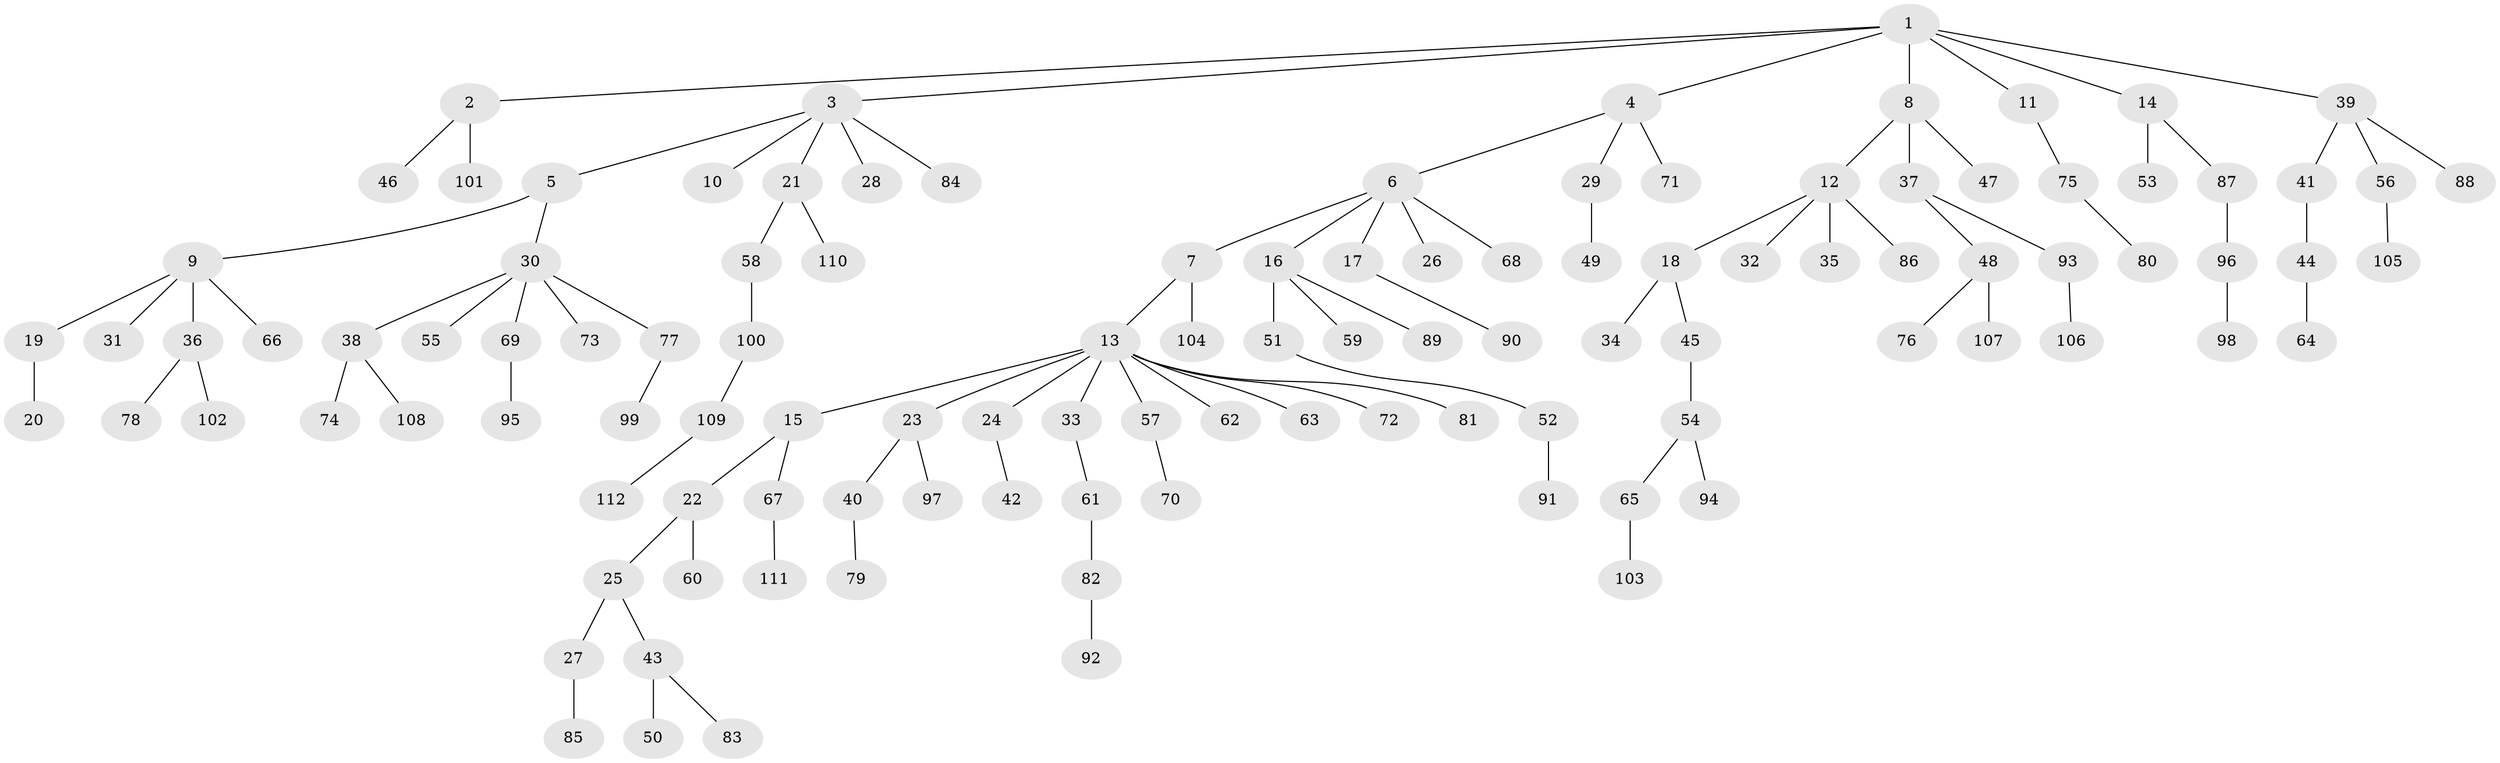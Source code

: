 // Generated by graph-tools (version 1.1) at 2025/11/02/27/25 16:11:25]
// undirected, 112 vertices, 111 edges
graph export_dot {
graph [start="1"]
  node [color=gray90,style=filled];
  1;
  2;
  3;
  4;
  5;
  6;
  7;
  8;
  9;
  10;
  11;
  12;
  13;
  14;
  15;
  16;
  17;
  18;
  19;
  20;
  21;
  22;
  23;
  24;
  25;
  26;
  27;
  28;
  29;
  30;
  31;
  32;
  33;
  34;
  35;
  36;
  37;
  38;
  39;
  40;
  41;
  42;
  43;
  44;
  45;
  46;
  47;
  48;
  49;
  50;
  51;
  52;
  53;
  54;
  55;
  56;
  57;
  58;
  59;
  60;
  61;
  62;
  63;
  64;
  65;
  66;
  67;
  68;
  69;
  70;
  71;
  72;
  73;
  74;
  75;
  76;
  77;
  78;
  79;
  80;
  81;
  82;
  83;
  84;
  85;
  86;
  87;
  88;
  89;
  90;
  91;
  92;
  93;
  94;
  95;
  96;
  97;
  98;
  99;
  100;
  101;
  102;
  103;
  104;
  105;
  106;
  107;
  108;
  109;
  110;
  111;
  112;
  1 -- 2;
  1 -- 3;
  1 -- 4;
  1 -- 8;
  1 -- 11;
  1 -- 14;
  1 -- 39;
  2 -- 46;
  2 -- 101;
  3 -- 5;
  3 -- 10;
  3 -- 21;
  3 -- 28;
  3 -- 84;
  4 -- 6;
  4 -- 29;
  4 -- 71;
  5 -- 9;
  5 -- 30;
  6 -- 7;
  6 -- 16;
  6 -- 17;
  6 -- 26;
  6 -- 68;
  7 -- 13;
  7 -- 104;
  8 -- 12;
  8 -- 37;
  8 -- 47;
  9 -- 19;
  9 -- 31;
  9 -- 36;
  9 -- 66;
  11 -- 75;
  12 -- 18;
  12 -- 32;
  12 -- 35;
  12 -- 86;
  13 -- 15;
  13 -- 23;
  13 -- 24;
  13 -- 33;
  13 -- 57;
  13 -- 62;
  13 -- 63;
  13 -- 72;
  13 -- 81;
  14 -- 53;
  14 -- 87;
  15 -- 22;
  15 -- 67;
  16 -- 51;
  16 -- 59;
  16 -- 89;
  17 -- 90;
  18 -- 34;
  18 -- 45;
  19 -- 20;
  21 -- 58;
  21 -- 110;
  22 -- 25;
  22 -- 60;
  23 -- 40;
  23 -- 97;
  24 -- 42;
  25 -- 27;
  25 -- 43;
  27 -- 85;
  29 -- 49;
  30 -- 38;
  30 -- 55;
  30 -- 69;
  30 -- 73;
  30 -- 77;
  33 -- 61;
  36 -- 78;
  36 -- 102;
  37 -- 48;
  37 -- 93;
  38 -- 74;
  38 -- 108;
  39 -- 41;
  39 -- 56;
  39 -- 88;
  40 -- 79;
  41 -- 44;
  43 -- 50;
  43 -- 83;
  44 -- 64;
  45 -- 54;
  48 -- 76;
  48 -- 107;
  51 -- 52;
  52 -- 91;
  54 -- 65;
  54 -- 94;
  56 -- 105;
  57 -- 70;
  58 -- 100;
  61 -- 82;
  65 -- 103;
  67 -- 111;
  69 -- 95;
  75 -- 80;
  77 -- 99;
  82 -- 92;
  87 -- 96;
  93 -- 106;
  96 -- 98;
  100 -- 109;
  109 -- 112;
}
